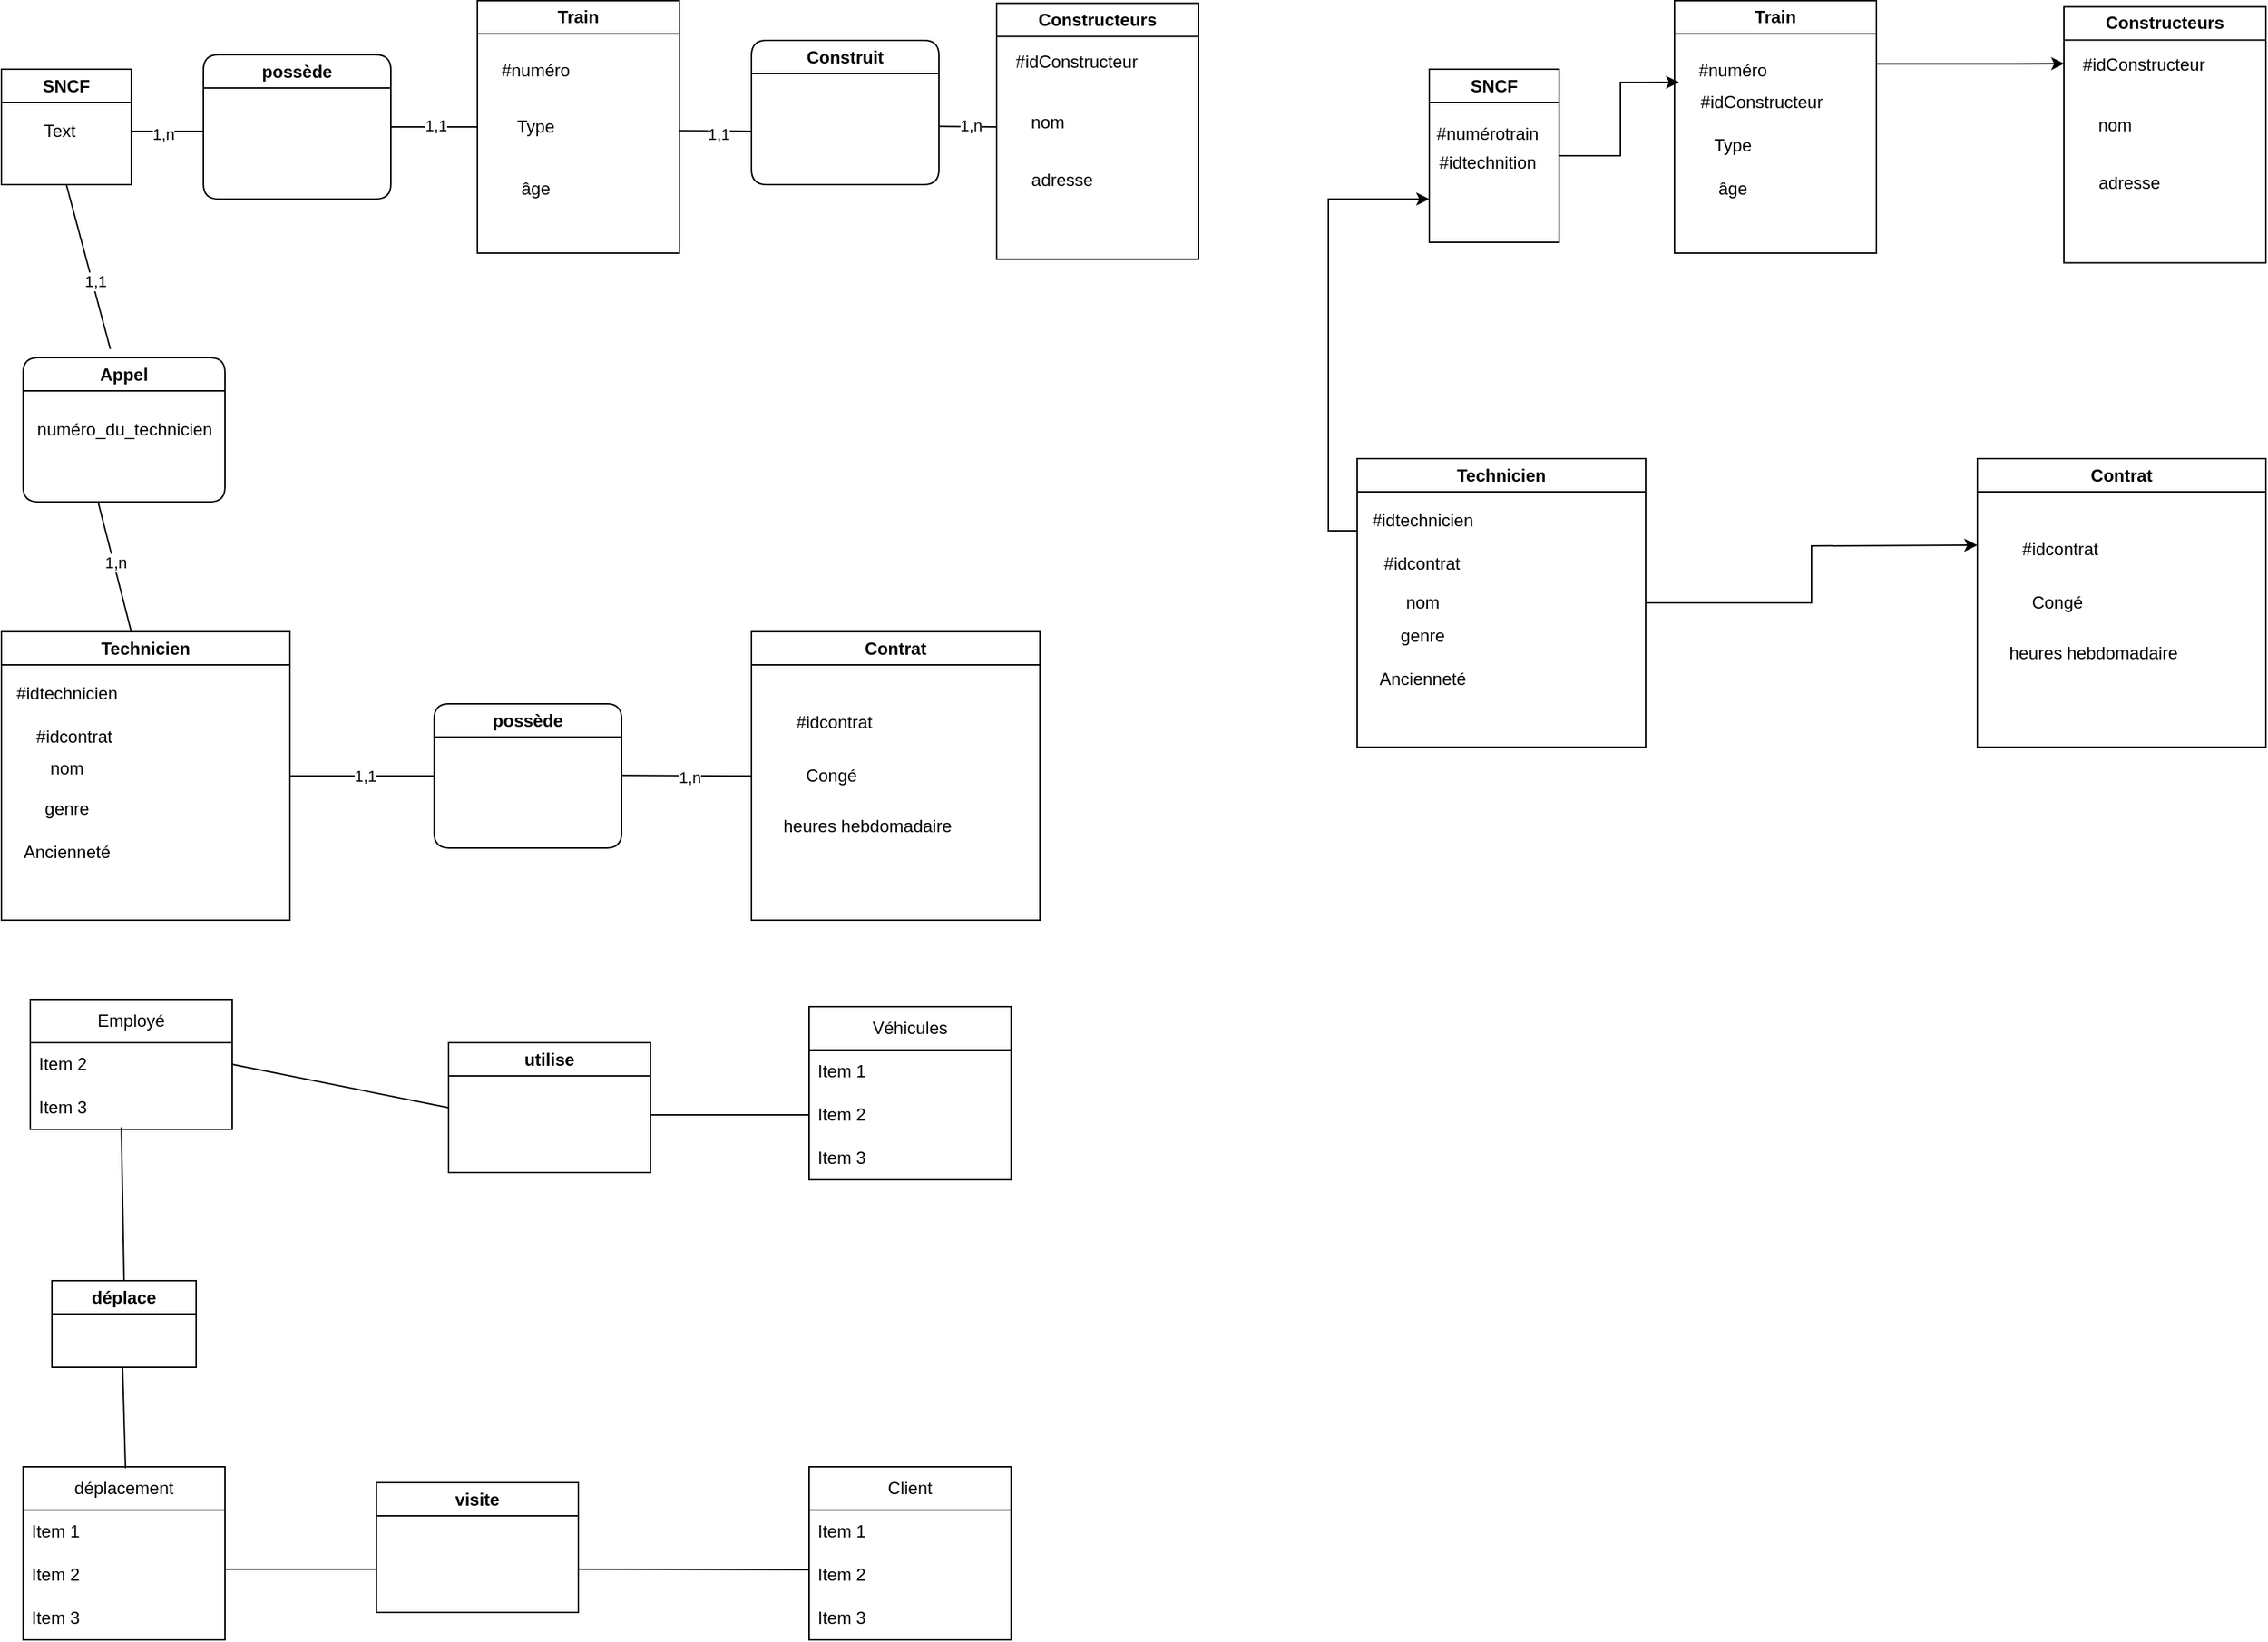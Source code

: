 <mxfile version="21.8.2" type="github">
  <diagram name="Page-1" id="RptNpgB0NOVmOBHb8Ufr">
    <mxGraphModel dx="797" dy="763" grid="1" gridSize="10" guides="1" tooltips="1" connect="1" arrows="1" fold="1" page="1" pageScale="1" pageWidth="827" pageHeight="1169" math="0" shadow="0">
      <root>
        <mxCell id="0" />
        <mxCell id="1" parent="0" />
        <mxCell id="SpCbUfIMT-LrCJDx6mqJ-2" value="SNCF" style="swimlane;whiteSpace=wrap;html=1;" parent="1" vertex="1">
          <mxGeometry y="80" width="90" height="80" as="geometry" />
        </mxCell>
        <mxCell id="SpCbUfIMT-LrCJDx6mqJ-4" value="Train" style="swimlane;whiteSpace=wrap;html=1;" parent="1" vertex="1">
          <mxGeometry x="330" y="32.5" width="140" height="175" as="geometry" />
        </mxCell>
        <mxCell id="SpCbUfIMT-LrCJDx6mqJ-8" value="Type" style="text;html=1;align=center;verticalAlign=middle;resizable=0;points=[];autosize=1;strokeColor=none;fillColor=none;" parent="SpCbUfIMT-LrCJDx6mqJ-4" vertex="1">
          <mxGeometry x="15" y="72.5" width="50" height="30" as="geometry" />
        </mxCell>
        <mxCell id="SpCbUfIMT-LrCJDx6mqJ-7" value="#numéro" style="text;html=1;align=center;verticalAlign=middle;resizable=0;points=[];autosize=1;strokeColor=none;fillColor=none;" parent="SpCbUfIMT-LrCJDx6mqJ-4" vertex="1">
          <mxGeometry x="5" y="33" width="70" height="30" as="geometry" />
        </mxCell>
        <mxCell id="SpCbUfIMT-LrCJDx6mqJ-9" value="âge" style="text;html=1;align=center;verticalAlign=middle;resizable=0;points=[];autosize=1;strokeColor=none;fillColor=none;" parent="SpCbUfIMT-LrCJDx6mqJ-4" vertex="1">
          <mxGeometry x="20" y="115" width="40" height="30" as="geometry" />
        </mxCell>
        <mxCell id="SpCbUfIMT-LrCJDx6mqJ-5" value="Constructeurs" style="swimlane;whiteSpace=wrap;html=1;" parent="1" vertex="1">
          <mxGeometry x="690" y="34.25" width="140" height="177.5" as="geometry" />
        </mxCell>
        <mxCell id="SpCbUfIMT-LrCJDx6mqJ-10" value="#idConstructeur" style="text;html=1;align=center;verticalAlign=middle;resizable=0;points=[];autosize=1;strokeColor=none;fillColor=none;" parent="SpCbUfIMT-LrCJDx6mqJ-5" vertex="1">
          <mxGeometry y="25.5" width="110" height="30" as="geometry" />
        </mxCell>
        <mxCell id="SpCbUfIMT-LrCJDx6mqJ-12" value="adresse" style="text;html=1;align=center;verticalAlign=middle;resizable=0;points=[];autosize=1;strokeColor=none;fillColor=none;" parent="SpCbUfIMT-LrCJDx6mqJ-5" vertex="1">
          <mxGeometry x="10" y="107.5" width="70" height="30" as="geometry" />
        </mxCell>
        <mxCell id="SpCbUfIMT-LrCJDx6mqJ-11" value="nom" style="text;html=1;align=center;verticalAlign=middle;resizable=0;points=[];autosize=1;strokeColor=none;fillColor=none;" parent="SpCbUfIMT-LrCJDx6mqJ-5" vertex="1">
          <mxGeometry x="10" y="67.5" width="50" height="30" as="geometry" />
        </mxCell>
        <mxCell id="SpCbUfIMT-LrCJDx6mqJ-6" value="Text" style="text;html=1;align=center;verticalAlign=middle;resizable=0;points=[];autosize=1;strokeColor=none;fillColor=none;" parent="1" vertex="1">
          <mxGeometry x="15" y="108" width="50" height="30" as="geometry" />
        </mxCell>
        <mxCell id="SpCbUfIMT-LrCJDx6mqJ-13" value="Technicien" style="swimlane;whiteSpace=wrap;html=1;" parent="1" vertex="1">
          <mxGeometry y="470" width="200" height="200" as="geometry" />
        </mxCell>
        <mxCell id="SpCbUfIMT-LrCJDx6mqJ-14" value="#idtechnicien" style="text;html=1;align=center;verticalAlign=middle;resizable=0;points=[];autosize=1;strokeColor=none;fillColor=none;" parent="SpCbUfIMT-LrCJDx6mqJ-13" vertex="1">
          <mxGeometry y="28" width="90" height="30" as="geometry" />
        </mxCell>
        <mxCell id="SpCbUfIMT-LrCJDx6mqJ-15" value="nom" style="text;html=1;align=center;verticalAlign=middle;resizable=0;points=[];autosize=1;strokeColor=none;fillColor=none;" parent="SpCbUfIMT-LrCJDx6mqJ-13" vertex="1">
          <mxGeometry x="20" y="80" width="50" height="30" as="geometry" />
        </mxCell>
        <mxCell id="SpCbUfIMT-LrCJDx6mqJ-17" value="Ancienneté" style="text;html=1;align=center;verticalAlign=middle;resizable=0;points=[];autosize=1;strokeColor=none;fillColor=none;" parent="SpCbUfIMT-LrCJDx6mqJ-13" vertex="1">
          <mxGeometry x="5" y="138" width="80" height="30" as="geometry" />
        </mxCell>
        <mxCell id="SpCbUfIMT-LrCJDx6mqJ-16" value="genre" style="text;html=1;align=center;verticalAlign=middle;resizable=0;points=[];autosize=1;strokeColor=none;fillColor=none;" parent="SpCbUfIMT-LrCJDx6mqJ-13" vertex="1">
          <mxGeometry x="20" y="108" width="50" height="30" as="geometry" />
        </mxCell>
        <mxCell id="sLqvwRt46DNVfX5XH8Zd-34" value="#idcontrat" style="text;html=1;align=center;verticalAlign=middle;resizable=0;points=[];autosize=1;strokeColor=none;fillColor=none;" vertex="1" parent="SpCbUfIMT-LrCJDx6mqJ-13">
          <mxGeometry x="10" y="58" width="80" height="30" as="geometry" />
        </mxCell>
        <mxCell id="SpCbUfIMT-LrCJDx6mqJ-21" value="Contrat" style="swimlane;whiteSpace=wrap;html=1;" parent="1" vertex="1">
          <mxGeometry x="520" y="470" width="200" height="200" as="geometry" />
        </mxCell>
        <mxCell id="SpCbUfIMT-LrCJDx6mqJ-22" value="#idcontrat" style="text;html=1;align=center;verticalAlign=middle;resizable=0;points=[];autosize=1;strokeColor=none;fillColor=none;" parent="SpCbUfIMT-LrCJDx6mqJ-21" vertex="1">
          <mxGeometry x="17" y="48" width="80" height="30" as="geometry" />
        </mxCell>
        <mxCell id="SpCbUfIMT-LrCJDx6mqJ-23" value="Congé" style="text;html=1;align=center;verticalAlign=middle;resizable=0;points=[];autosize=1;strokeColor=none;fillColor=none;" parent="SpCbUfIMT-LrCJDx6mqJ-21" vertex="1">
          <mxGeometry x="25" y="85" width="60" height="30" as="geometry" />
        </mxCell>
        <mxCell id="SpCbUfIMT-LrCJDx6mqJ-24" value="heures hebdomadaire" style="text;html=1;align=center;verticalAlign=middle;resizable=0;points=[];autosize=1;strokeColor=none;fillColor=none;" parent="SpCbUfIMT-LrCJDx6mqJ-21" vertex="1">
          <mxGeometry x="10" y="120" width="140" height="30" as="geometry" />
        </mxCell>
        <mxCell id="SpCbUfIMT-LrCJDx6mqJ-28" value="possède" style="swimlane;whiteSpace=wrap;html=1;rounded=1;" parent="1" vertex="1">
          <mxGeometry x="140" y="70" width="130" height="100" as="geometry" />
        </mxCell>
        <mxCell id="SpCbUfIMT-LrCJDx6mqJ-29" value="Construit" style="swimlane;whiteSpace=wrap;html=1;rounded=1;" parent="1" vertex="1">
          <mxGeometry x="520" y="60" width="130" height="100" as="geometry" />
        </mxCell>
        <mxCell id="SpCbUfIMT-LrCJDx6mqJ-30" value="Appel" style="swimlane;whiteSpace=wrap;html=1;rounded=1;" parent="1" vertex="1">
          <mxGeometry x="15" y="280" width="140" height="100" as="geometry" />
        </mxCell>
        <mxCell id="sLqvwRt46DNVfX5XH8Zd-35" value="numéro_du_technicien&lt;br&gt;" style="text;html=1;align=center;verticalAlign=middle;resizable=0;points=[];autosize=1;strokeColor=none;fillColor=none;" vertex="1" parent="SpCbUfIMT-LrCJDx6mqJ-30">
          <mxGeometry y="35" width="140" height="30" as="geometry" />
        </mxCell>
        <mxCell id="SpCbUfIMT-LrCJDx6mqJ-31" value="possède" style="swimlane;whiteSpace=wrap;html=1;rounded=1;" parent="1" vertex="1">
          <mxGeometry x="300" y="520" width="130" height="100" as="geometry" />
        </mxCell>
        <mxCell id="SpCbUfIMT-LrCJDx6mqJ-32" value="" style="endArrow=none;html=1;rounded=0;entryX=0.5;entryY=1;entryDx=0;entryDy=0;exitX=0.432;exitY=-0.06;exitDx=0;exitDy=0;exitPerimeter=0;" parent="1" source="SpCbUfIMT-LrCJDx6mqJ-30" target="SpCbUfIMT-LrCJDx6mqJ-2" edge="1">
          <mxGeometry width="50" height="50" relative="1" as="geometry">
            <mxPoint x="250" y="270" as="sourcePoint" />
            <mxPoint x="300" y="220" as="targetPoint" />
          </mxGeometry>
        </mxCell>
        <mxCell id="SpCbUfIMT-LrCJDx6mqJ-45" value="1,1" style="edgeLabel;html=1;align=center;verticalAlign=middle;resizable=0;points=[];" parent="SpCbUfIMT-LrCJDx6mqJ-32" vertex="1" connectable="0">
          <mxGeometry x="-0.183" y="-2" relative="1" as="geometry">
            <mxPoint as="offset" />
          </mxGeometry>
        </mxCell>
        <mxCell id="SpCbUfIMT-LrCJDx6mqJ-33" value="" style="endArrow=none;html=1;rounded=0;entryX=0.5;entryY=1;entryDx=0;entryDy=0;" parent="1" edge="1">
          <mxGeometry width="50" height="50" relative="1" as="geometry">
            <mxPoint x="90" y="470" as="sourcePoint" />
            <mxPoint x="67" y="380" as="targetPoint" />
          </mxGeometry>
        </mxCell>
        <mxCell id="SpCbUfIMT-LrCJDx6mqJ-46" value="1,n" style="edgeLabel;html=1;align=center;verticalAlign=middle;resizable=0;points=[];" parent="SpCbUfIMT-LrCJDx6mqJ-33" vertex="1" connectable="0">
          <mxGeometry x="0.07" y="-1" relative="1" as="geometry">
            <mxPoint as="offset" />
          </mxGeometry>
        </mxCell>
        <mxCell id="SpCbUfIMT-LrCJDx6mqJ-34" value="" style="endArrow=none;html=1;rounded=0;entryX=0;entryY=0.5;entryDx=0;entryDy=0;" parent="1" target="SpCbUfIMT-LrCJDx6mqJ-31" edge="1">
          <mxGeometry width="50" height="50" relative="1" as="geometry">
            <mxPoint x="200" y="570" as="sourcePoint" />
            <mxPoint x="77" y="390" as="targetPoint" />
          </mxGeometry>
        </mxCell>
        <mxCell id="SpCbUfIMT-LrCJDx6mqJ-47" value="1,1" style="edgeLabel;html=1;align=center;verticalAlign=middle;resizable=0;points=[];" parent="SpCbUfIMT-LrCJDx6mqJ-34" vertex="1" connectable="0">
          <mxGeometry x="0.03" relative="1" as="geometry">
            <mxPoint as="offset" />
          </mxGeometry>
        </mxCell>
        <mxCell id="SpCbUfIMT-LrCJDx6mqJ-35" value="" style="endArrow=none;html=1;rounded=0;" parent="1" edge="1">
          <mxGeometry width="50" height="50" relative="1" as="geometry">
            <mxPoint x="430" y="569.57" as="sourcePoint" />
            <mxPoint x="520" y="570" as="targetPoint" />
          </mxGeometry>
        </mxCell>
        <mxCell id="SpCbUfIMT-LrCJDx6mqJ-48" value="1,n" style="edgeLabel;html=1;align=center;verticalAlign=middle;resizable=0;points=[];" parent="SpCbUfIMT-LrCJDx6mqJ-35" vertex="1" connectable="0">
          <mxGeometry x="0.039" y="-1" relative="1" as="geometry">
            <mxPoint as="offset" />
          </mxGeometry>
        </mxCell>
        <mxCell id="SpCbUfIMT-LrCJDx6mqJ-37" value="" style="endArrow=none;html=1;rounded=0;" parent="1" edge="1">
          <mxGeometry width="50" height="50" relative="1" as="geometry">
            <mxPoint x="90" y="123" as="sourcePoint" />
            <mxPoint x="140" y="123" as="targetPoint" />
          </mxGeometry>
        </mxCell>
        <mxCell id="SpCbUfIMT-LrCJDx6mqJ-41" value="1,n" style="edgeLabel;html=1;align=center;verticalAlign=middle;resizable=0;points=[];" parent="SpCbUfIMT-LrCJDx6mqJ-37" vertex="1" connectable="0">
          <mxGeometry x="-0.114" y="-2" relative="1" as="geometry">
            <mxPoint as="offset" />
          </mxGeometry>
        </mxCell>
        <mxCell id="SpCbUfIMT-LrCJDx6mqJ-38" value="" style="endArrow=none;html=1;rounded=0;exitX=1;exitY=0.5;exitDx=0;exitDy=0;entryX=0;entryY=0.5;entryDx=0;entryDy=0;" parent="1" source="SpCbUfIMT-LrCJDx6mqJ-28" target="SpCbUfIMT-LrCJDx6mqJ-4" edge="1">
          <mxGeometry width="50" height="50" relative="1" as="geometry">
            <mxPoint x="100" y="133" as="sourcePoint" />
            <mxPoint x="150" y="133" as="targetPoint" />
          </mxGeometry>
        </mxCell>
        <mxCell id="SpCbUfIMT-LrCJDx6mqJ-42" value="1,1" style="edgeLabel;html=1;align=center;verticalAlign=middle;resizable=0;points=[];" parent="SpCbUfIMT-LrCJDx6mqJ-38" vertex="1" connectable="0">
          <mxGeometry x="0.036" y="1" relative="1" as="geometry">
            <mxPoint as="offset" />
          </mxGeometry>
        </mxCell>
        <mxCell id="SpCbUfIMT-LrCJDx6mqJ-39" value="" style="endArrow=none;html=1;rounded=0;exitX=1;exitY=0.5;exitDx=0;exitDy=0;" parent="1" edge="1">
          <mxGeometry width="50" height="50" relative="1" as="geometry">
            <mxPoint x="470" y="122.57" as="sourcePoint" />
            <mxPoint x="520" y="123" as="targetPoint" />
          </mxGeometry>
        </mxCell>
        <mxCell id="SpCbUfIMT-LrCJDx6mqJ-43" value="1,1" style="edgeLabel;html=1;align=center;verticalAlign=middle;resizable=0;points=[];" parent="SpCbUfIMT-LrCJDx6mqJ-39" vertex="1" connectable="0">
          <mxGeometry x="0.07" y="-2" relative="1" as="geometry">
            <mxPoint as="offset" />
          </mxGeometry>
        </mxCell>
        <mxCell id="SpCbUfIMT-LrCJDx6mqJ-40" value="" style="endArrow=none;html=1;rounded=0;exitX=1;exitY=0.5;exitDx=0;exitDy=0;" parent="1" edge="1">
          <mxGeometry width="50" height="50" relative="1" as="geometry">
            <mxPoint x="650" y="119.57" as="sourcePoint" />
            <mxPoint x="690" y="120" as="targetPoint" />
          </mxGeometry>
        </mxCell>
        <mxCell id="SpCbUfIMT-LrCJDx6mqJ-44" value="1,n" style="edgeLabel;html=1;align=center;verticalAlign=middle;resizable=0;points=[];" parent="SpCbUfIMT-LrCJDx6mqJ-40" vertex="1" connectable="0">
          <mxGeometry x="0.076" y="1" relative="1" as="geometry">
            <mxPoint as="offset" />
          </mxGeometry>
        </mxCell>
        <mxCell id="sLqvwRt46DNVfX5XH8Zd-1" value="Train" style="swimlane;whiteSpace=wrap;html=1;" vertex="1" parent="1">
          <mxGeometry x="1160" y="32.5" width="140" height="175" as="geometry" />
        </mxCell>
        <mxCell id="sLqvwRt46DNVfX5XH8Zd-2" value="Type" style="text;html=1;align=center;verticalAlign=middle;resizable=0;points=[];autosize=1;strokeColor=none;fillColor=none;" vertex="1" parent="sLqvwRt46DNVfX5XH8Zd-1">
          <mxGeometry x="15" y="85" width="50" height="30" as="geometry" />
        </mxCell>
        <mxCell id="sLqvwRt46DNVfX5XH8Zd-3" value="#numéro" style="text;html=1;align=center;verticalAlign=middle;resizable=0;points=[];autosize=1;strokeColor=none;fillColor=none;" vertex="1" parent="sLqvwRt46DNVfX5XH8Zd-1">
          <mxGeometry x="5" y="33" width="70" height="30" as="geometry" />
        </mxCell>
        <mxCell id="sLqvwRt46DNVfX5XH8Zd-4" value="âge" style="text;html=1;align=center;verticalAlign=middle;resizable=0;points=[];autosize=1;strokeColor=none;fillColor=none;" vertex="1" parent="sLqvwRt46DNVfX5XH8Zd-1">
          <mxGeometry x="20" y="115" width="40" height="30" as="geometry" />
        </mxCell>
        <mxCell id="sLqvwRt46DNVfX5XH8Zd-33" value="#idConstructeur" style="text;html=1;align=center;verticalAlign=middle;resizable=0;points=[];autosize=1;strokeColor=none;fillColor=none;" vertex="1" parent="sLqvwRt46DNVfX5XH8Zd-1">
          <mxGeometry x="5" y="55" width="110" height="30" as="geometry" />
        </mxCell>
        <mxCell id="sLqvwRt46DNVfX5XH8Zd-9" value="Constructeurs" style="swimlane;whiteSpace=wrap;html=1;" vertex="1" parent="1">
          <mxGeometry x="1430" y="36.75" width="140" height="177.5" as="geometry" />
        </mxCell>
        <mxCell id="sLqvwRt46DNVfX5XH8Zd-10" value="#idConstructeur" style="text;html=1;align=center;verticalAlign=middle;resizable=0;points=[];autosize=1;strokeColor=none;fillColor=none;" vertex="1" parent="sLqvwRt46DNVfX5XH8Zd-9">
          <mxGeometry y="25.5" width="110" height="30" as="geometry" />
        </mxCell>
        <mxCell id="sLqvwRt46DNVfX5XH8Zd-11" value="adresse" style="text;html=1;align=center;verticalAlign=middle;resizable=0;points=[];autosize=1;strokeColor=none;fillColor=none;" vertex="1" parent="sLqvwRt46DNVfX5XH8Zd-9">
          <mxGeometry x="10" y="107.5" width="70" height="30" as="geometry" />
        </mxCell>
        <mxCell id="sLqvwRt46DNVfX5XH8Zd-12" value="nom" style="text;html=1;align=center;verticalAlign=middle;resizable=0;points=[];autosize=1;strokeColor=none;fillColor=none;" vertex="1" parent="sLqvwRt46DNVfX5XH8Zd-9">
          <mxGeometry x="10" y="67.5" width="50" height="30" as="geometry" />
        </mxCell>
        <mxCell id="sLqvwRt46DNVfX5XH8Zd-13" value="Contrat" style="swimlane;whiteSpace=wrap;html=1;" vertex="1" parent="1">
          <mxGeometry x="1370" y="350" width="200" height="200" as="geometry" />
        </mxCell>
        <mxCell id="sLqvwRt46DNVfX5XH8Zd-14" value="#idcontrat" style="text;html=1;align=center;verticalAlign=middle;resizable=0;points=[];autosize=1;strokeColor=none;fillColor=none;" vertex="1" parent="sLqvwRt46DNVfX5XH8Zd-13">
          <mxGeometry x="17" y="48" width="80" height="30" as="geometry" />
        </mxCell>
        <mxCell id="sLqvwRt46DNVfX5XH8Zd-15" value="Congé" style="text;html=1;align=center;verticalAlign=middle;resizable=0;points=[];autosize=1;strokeColor=none;fillColor=none;" vertex="1" parent="sLqvwRt46DNVfX5XH8Zd-13">
          <mxGeometry x="25" y="85" width="60" height="30" as="geometry" />
        </mxCell>
        <mxCell id="sLqvwRt46DNVfX5XH8Zd-16" value="heures hebdomadaire" style="text;html=1;align=center;verticalAlign=middle;resizable=0;points=[];autosize=1;strokeColor=none;fillColor=none;" vertex="1" parent="sLqvwRt46DNVfX5XH8Zd-13">
          <mxGeometry x="10" y="120" width="140" height="30" as="geometry" />
        </mxCell>
        <mxCell id="sLqvwRt46DNVfX5XH8Zd-26" style="edgeStyle=orthogonalEdgeStyle;rounded=0;orthogonalLoop=1;jettySize=auto;html=1;exitX=1;exitY=0.5;exitDx=0;exitDy=0;" edge="1" parent="1" source="sLqvwRt46DNVfX5XH8Zd-17">
          <mxGeometry relative="1" as="geometry">
            <mxPoint x="1370" y="410" as="targetPoint" />
          </mxGeometry>
        </mxCell>
        <mxCell id="sLqvwRt46DNVfX5XH8Zd-27" style="edgeStyle=orthogonalEdgeStyle;rounded=0;orthogonalLoop=1;jettySize=auto;html=1;exitX=0;exitY=0.25;exitDx=0;exitDy=0;entryX=0;entryY=0.75;entryDx=0;entryDy=0;" edge="1" parent="1" source="sLqvwRt46DNVfX5XH8Zd-17" target="sLqvwRt46DNVfX5XH8Zd-22">
          <mxGeometry relative="1" as="geometry" />
        </mxCell>
        <mxCell id="sLqvwRt46DNVfX5XH8Zd-17" value="Technicien" style="swimlane;whiteSpace=wrap;html=1;" vertex="1" parent="1">
          <mxGeometry x="940" y="350" width="200" height="200" as="geometry" />
        </mxCell>
        <mxCell id="sLqvwRt46DNVfX5XH8Zd-18" value="#idtechnicien" style="text;html=1;align=center;verticalAlign=middle;resizable=0;points=[];autosize=1;strokeColor=none;fillColor=none;" vertex="1" parent="sLqvwRt46DNVfX5XH8Zd-17">
          <mxGeometry y="28" width="90" height="30" as="geometry" />
        </mxCell>
        <mxCell id="sLqvwRt46DNVfX5XH8Zd-19" value="nom" style="text;html=1;align=center;verticalAlign=middle;resizable=0;points=[];autosize=1;strokeColor=none;fillColor=none;" vertex="1" parent="sLqvwRt46DNVfX5XH8Zd-17">
          <mxGeometry x="20" y="85" width="50" height="30" as="geometry" />
        </mxCell>
        <mxCell id="sLqvwRt46DNVfX5XH8Zd-20" value="Ancienneté" style="text;html=1;align=center;verticalAlign=middle;resizable=0;points=[];autosize=1;strokeColor=none;fillColor=none;" vertex="1" parent="sLqvwRt46DNVfX5XH8Zd-17">
          <mxGeometry x="5" y="138" width="80" height="30" as="geometry" />
        </mxCell>
        <mxCell id="sLqvwRt46DNVfX5XH8Zd-21" value="genre" style="text;html=1;align=center;verticalAlign=middle;resizable=0;points=[];autosize=1;strokeColor=none;fillColor=none;" vertex="1" parent="sLqvwRt46DNVfX5XH8Zd-17">
          <mxGeometry x="20" y="108" width="50" height="30" as="geometry" />
        </mxCell>
        <mxCell id="sLqvwRt46DNVfX5XH8Zd-28" value="#idcontrat" style="text;html=1;strokeColor=none;fillColor=none;align=center;verticalAlign=middle;whiteSpace=wrap;rounded=0;" vertex="1" parent="sLqvwRt46DNVfX5XH8Zd-17">
          <mxGeometry x="15" y="58" width="60" height="30" as="geometry" />
        </mxCell>
        <mxCell id="sLqvwRt46DNVfX5XH8Zd-22" value="SNCF" style="swimlane;whiteSpace=wrap;html=1;" vertex="1" parent="1">
          <mxGeometry x="990" y="80" width="90" height="120" as="geometry" />
        </mxCell>
        <mxCell id="sLqvwRt46DNVfX5XH8Zd-29" value="#numérotrain" style="text;html=1;align=center;verticalAlign=middle;resizable=0;points=[];autosize=1;strokeColor=none;fillColor=none;" vertex="1" parent="sLqvwRt46DNVfX5XH8Zd-22">
          <mxGeometry x="-5" y="30" width="90" height="30" as="geometry" />
        </mxCell>
        <mxCell id="sLqvwRt46DNVfX5XH8Zd-31" value="#idtechnition" style="text;html=1;align=center;verticalAlign=middle;resizable=0;points=[];autosize=1;strokeColor=none;fillColor=none;" vertex="1" parent="sLqvwRt46DNVfX5XH8Zd-22">
          <mxGeometry x="-5" y="50" width="90" height="30" as="geometry" />
        </mxCell>
        <mxCell id="sLqvwRt46DNVfX5XH8Zd-24" style="edgeStyle=orthogonalEdgeStyle;rounded=0;orthogonalLoop=1;jettySize=auto;html=1;entryX=-0.027;entryY=0.785;entryDx=0;entryDy=0;entryPerimeter=0;" edge="1" parent="1" source="sLqvwRt46DNVfX5XH8Zd-22" target="sLqvwRt46DNVfX5XH8Zd-3">
          <mxGeometry relative="1" as="geometry" />
        </mxCell>
        <mxCell id="sLqvwRt46DNVfX5XH8Zd-25" style="edgeStyle=orthogonalEdgeStyle;rounded=0;orthogonalLoop=1;jettySize=auto;html=1;exitX=1;exitY=0.25;exitDx=0;exitDy=0;entryX=0.002;entryY=0.462;entryDx=0;entryDy=0;entryPerimeter=0;" edge="1" parent="1" source="sLqvwRt46DNVfX5XH8Zd-1" target="sLqvwRt46DNVfX5XH8Zd-10">
          <mxGeometry relative="1" as="geometry" />
        </mxCell>
        <mxCell id="sLqvwRt46DNVfX5XH8Zd-36" value="Employé" style="swimlane;fontStyle=0;childLayout=stackLayout;horizontal=1;startSize=30;horizontalStack=0;resizeParent=1;resizeParentMax=0;resizeLast=0;collapsible=1;marginBottom=0;whiteSpace=wrap;html=1;" vertex="1" parent="1">
          <mxGeometry x="20" y="725" width="140" height="90" as="geometry" />
        </mxCell>
        <mxCell id="sLqvwRt46DNVfX5XH8Zd-38" value="Item 2" style="text;strokeColor=none;fillColor=none;align=left;verticalAlign=middle;spacingLeft=4;spacingRight=4;overflow=hidden;points=[[0,0.5],[1,0.5]];portConstraint=eastwest;rotatable=0;whiteSpace=wrap;html=1;" vertex="1" parent="sLqvwRt46DNVfX5XH8Zd-36">
          <mxGeometry y="30" width="140" height="30" as="geometry" />
        </mxCell>
        <mxCell id="sLqvwRt46DNVfX5XH8Zd-39" value="Item 3" style="text;strokeColor=none;fillColor=none;align=left;verticalAlign=middle;spacingLeft=4;spacingRight=4;overflow=hidden;points=[[0,0.5],[1,0.5]];portConstraint=eastwest;rotatable=0;whiteSpace=wrap;html=1;" vertex="1" parent="sLqvwRt46DNVfX5XH8Zd-36">
          <mxGeometry y="60" width="140" height="30" as="geometry" />
        </mxCell>
        <mxCell id="sLqvwRt46DNVfX5XH8Zd-40" value="Véhicules" style="swimlane;fontStyle=0;childLayout=stackLayout;horizontal=1;startSize=30;horizontalStack=0;resizeParent=1;resizeParentMax=0;resizeLast=0;collapsible=1;marginBottom=0;whiteSpace=wrap;html=1;" vertex="1" parent="1">
          <mxGeometry x="560" y="730" width="140" height="120" as="geometry" />
        </mxCell>
        <mxCell id="sLqvwRt46DNVfX5XH8Zd-41" value="Item 1" style="text;strokeColor=none;fillColor=none;align=left;verticalAlign=middle;spacingLeft=4;spacingRight=4;overflow=hidden;points=[[0,0.5],[1,0.5]];portConstraint=eastwest;rotatable=0;whiteSpace=wrap;html=1;" vertex="1" parent="sLqvwRt46DNVfX5XH8Zd-40">
          <mxGeometry y="30" width="140" height="30" as="geometry" />
        </mxCell>
        <mxCell id="sLqvwRt46DNVfX5XH8Zd-42" value="Item 2" style="text;strokeColor=none;fillColor=none;align=left;verticalAlign=middle;spacingLeft=4;spacingRight=4;overflow=hidden;points=[[0,0.5],[1,0.5]];portConstraint=eastwest;rotatable=0;whiteSpace=wrap;html=1;" vertex="1" parent="sLqvwRt46DNVfX5XH8Zd-40">
          <mxGeometry y="60" width="140" height="30" as="geometry" />
        </mxCell>
        <mxCell id="sLqvwRt46DNVfX5XH8Zd-43" value="Item 3" style="text;strokeColor=none;fillColor=none;align=left;verticalAlign=middle;spacingLeft=4;spacingRight=4;overflow=hidden;points=[[0,0.5],[1,0.5]];portConstraint=eastwest;rotatable=0;whiteSpace=wrap;html=1;" vertex="1" parent="sLqvwRt46DNVfX5XH8Zd-40">
          <mxGeometry y="90" width="140" height="30" as="geometry" />
        </mxCell>
        <mxCell id="sLqvwRt46DNVfX5XH8Zd-44" value="déplacement" style="swimlane;fontStyle=0;childLayout=stackLayout;horizontal=1;startSize=30;horizontalStack=0;resizeParent=1;resizeParentMax=0;resizeLast=0;collapsible=1;marginBottom=0;whiteSpace=wrap;html=1;" vertex="1" parent="1">
          <mxGeometry x="15" y="1049" width="140" height="120" as="geometry" />
        </mxCell>
        <mxCell id="sLqvwRt46DNVfX5XH8Zd-45" value="Item 1" style="text;strokeColor=none;fillColor=none;align=left;verticalAlign=middle;spacingLeft=4;spacingRight=4;overflow=hidden;points=[[0,0.5],[1,0.5]];portConstraint=eastwest;rotatable=0;whiteSpace=wrap;html=1;" vertex="1" parent="sLqvwRt46DNVfX5XH8Zd-44">
          <mxGeometry y="30" width="140" height="30" as="geometry" />
        </mxCell>
        <mxCell id="sLqvwRt46DNVfX5XH8Zd-46" value="Item 2" style="text;strokeColor=none;fillColor=none;align=left;verticalAlign=middle;spacingLeft=4;spacingRight=4;overflow=hidden;points=[[0,0.5],[1,0.5]];portConstraint=eastwest;rotatable=0;whiteSpace=wrap;html=1;" vertex="1" parent="sLqvwRt46DNVfX5XH8Zd-44">
          <mxGeometry y="60" width="140" height="30" as="geometry" />
        </mxCell>
        <mxCell id="sLqvwRt46DNVfX5XH8Zd-47" value="Item 3" style="text;strokeColor=none;fillColor=none;align=left;verticalAlign=middle;spacingLeft=4;spacingRight=4;overflow=hidden;points=[[0,0.5],[1,0.5]];portConstraint=eastwest;rotatable=0;whiteSpace=wrap;html=1;" vertex="1" parent="sLqvwRt46DNVfX5XH8Zd-44">
          <mxGeometry y="90" width="140" height="30" as="geometry" />
        </mxCell>
        <mxCell id="sLqvwRt46DNVfX5XH8Zd-48" value="Client" style="swimlane;fontStyle=0;childLayout=stackLayout;horizontal=1;startSize=30;horizontalStack=0;resizeParent=1;resizeParentMax=0;resizeLast=0;collapsible=1;marginBottom=0;whiteSpace=wrap;html=1;" vertex="1" parent="1">
          <mxGeometry x="560" y="1049" width="140" height="120" as="geometry" />
        </mxCell>
        <mxCell id="sLqvwRt46DNVfX5XH8Zd-49" value="Item 1" style="text;strokeColor=none;fillColor=none;align=left;verticalAlign=middle;spacingLeft=4;spacingRight=4;overflow=hidden;points=[[0,0.5],[1,0.5]];portConstraint=eastwest;rotatable=0;whiteSpace=wrap;html=1;" vertex="1" parent="sLqvwRt46DNVfX5XH8Zd-48">
          <mxGeometry y="30" width="140" height="30" as="geometry" />
        </mxCell>
        <mxCell id="sLqvwRt46DNVfX5XH8Zd-50" value="Item 2" style="text;strokeColor=none;fillColor=none;align=left;verticalAlign=middle;spacingLeft=4;spacingRight=4;overflow=hidden;points=[[0,0.5],[1,0.5]];portConstraint=eastwest;rotatable=0;whiteSpace=wrap;html=1;" vertex="1" parent="sLqvwRt46DNVfX5XH8Zd-48">
          <mxGeometry y="60" width="140" height="30" as="geometry" />
        </mxCell>
        <mxCell id="sLqvwRt46DNVfX5XH8Zd-51" value="Item 3" style="text;strokeColor=none;fillColor=none;align=left;verticalAlign=middle;spacingLeft=4;spacingRight=4;overflow=hidden;points=[[0,0.5],[1,0.5]];portConstraint=eastwest;rotatable=0;whiteSpace=wrap;html=1;" vertex="1" parent="sLqvwRt46DNVfX5XH8Zd-48">
          <mxGeometry y="90" width="140" height="30" as="geometry" />
        </mxCell>
        <mxCell id="sLqvwRt46DNVfX5XH8Zd-56" value="utilise" style="swimlane;whiteSpace=wrap;html=1;" vertex="1" parent="1">
          <mxGeometry x="310" y="755" width="140" height="90" as="geometry" />
        </mxCell>
        <mxCell id="sLqvwRt46DNVfX5XH8Zd-57" value="déplace" style="swimlane;whiteSpace=wrap;html=1;" vertex="1" parent="1">
          <mxGeometry x="35" y="920" width="100" height="60" as="geometry" />
        </mxCell>
        <mxCell id="sLqvwRt46DNVfX5XH8Zd-58" value="visite" style="swimlane;whiteSpace=wrap;html=1;" vertex="1" parent="1">
          <mxGeometry x="260" y="1060" width="140" height="90" as="geometry" />
        </mxCell>
        <mxCell id="sLqvwRt46DNVfX5XH8Zd-59" value="" style="endArrow=none;html=1;rounded=0;entryX=1;entryY=0.5;entryDx=0;entryDy=0;exitX=0;exitY=0.5;exitDx=0;exitDy=0;" edge="1" parent="1" source="sLqvwRt46DNVfX5XH8Zd-56" target="sLqvwRt46DNVfX5XH8Zd-38">
          <mxGeometry width="50" height="50" relative="1" as="geometry">
            <mxPoint x="400" y="770" as="sourcePoint" />
            <mxPoint x="450" y="720" as="targetPoint" />
          </mxGeometry>
        </mxCell>
        <mxCell id="sLqvwRt46DNVfX5XH8Zd-60" value="" style="endArrow=none;html=1;rounded=0;entryX=1;entryY=0.5;entryDx=0;entryDy=0;exitX=0;exitY=0.5;exitDx=0;exitDy=0;" edge="1" parent="1" source="sLqvwRt46DNVfX5XH8Zd-42">
          <mxGeometry width="50" height="50" relative="1" as="geometry">
            <mxPoint x="600" y="790" as="sourcePoint" />
            <mxPoint x="450" y="805" as="targetPoint" />
          </mxGeometry>
        </mxCell>
        <mxCell id="sLqvwRt46DNVfX5XH8Zd-61" value="" style="endArrow=none;html=1;rounded=0;entryX=0.451;entryY=0.953;entryDx=0;entryDy=0;entryPerimeter=0;exitX=0.5;exitY=0;exitDx=0;exitDy=0;" edge="1" parent="1" source="sLqvwRt46DNVfX5XH8Zd-57" target="sLqvwRt46DNVfX5XH8Zd-39">
          <mxGeometry width="50" height="50" relative="1" as="geometry">
            <mxPoint x="230" y="890" as="sourcePoint" />
            <mxPoint x="240" y="890" as="targetPoint" />
          </mxGeometry>
        </mxCell>
        <mxCell id="sLqvwRt46DNVfX5XH8Zd-62" value="" style="endArrow=none;html=1;rounded=0;entryX=0.451;entryY=0.953;entryDx=0;entryDy=0;entryPerimeter=0;" edge="1" parent="1">
          <mxGeometry width="50" height="50" relative="1" as="geometry">
            <mxPoint x="86" y="1050" as="sourcePoint" />
            <mxPoint x="84" y="980" as="targetPoint" />
          </mxGeometry>
        </mxCell>
        <mxCell id="sLqvwRt46DNVfX5XH8Zd-63" value="" style="endArrow=none;html=1;rounded=0;entryX=1;entryY=0.5;entryDx=0;entryDy=0;" edge="1" parent="1">
          <mxGeometry width="50" height="50" relative="1" as="geometry">
            <mxPoint x="260" y="1120" as="sourcePoint" />
            <mxPoint x="155" y="1120" as="targetPoint" />
          </mxGeometry>
        </mxCell>
        <mxCell id="sLqvwRt46DNVfX5XH8Zd-64" value="" style="endArrow=none;html=1;rounded=0;entryX=1;entryY=0.5;entryDx=0;entryDy=0;exitX=0.003;exitY=0.38;exitDx=0;exitDy=0;exitPerimeter=0;" edge="1" parent="1" source="sLqvwRt46DNVfX5XH8Zd-50">
          <mxGeometry width="50" height="50" relative="1" as="geometry">
            <mxPoint x="510" y="1120" as="sourcePoint" />
            <mxPoint x="400" y="1120" as="targetPoint" />
          </mxGeometry>
        </mxCell>
      </root>
    </mxGraphModel>
  </diagram>
</mxfile>
